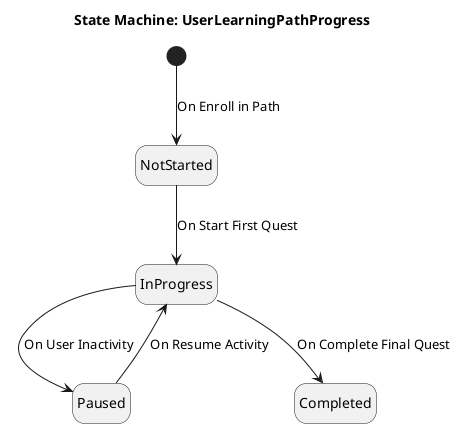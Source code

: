' File Path: /docs/srs/diagrams/state-machines/user-learning-path-progress-state-machine.puml
@startuml

title "State Machine: UserLearningPathProgress"
hide empty description

[*] --> NotStarted : On Enroll in Path

state NotStarted


state InProgress


state Paused


state Completed


NotStarted --> InProgress : On Start First Quest
InProgress --> Paused : On User Inactivity
InProgress --> Completed : On Complete Final Quest
Paused --> InProgress : On Resume Activity

@enduml